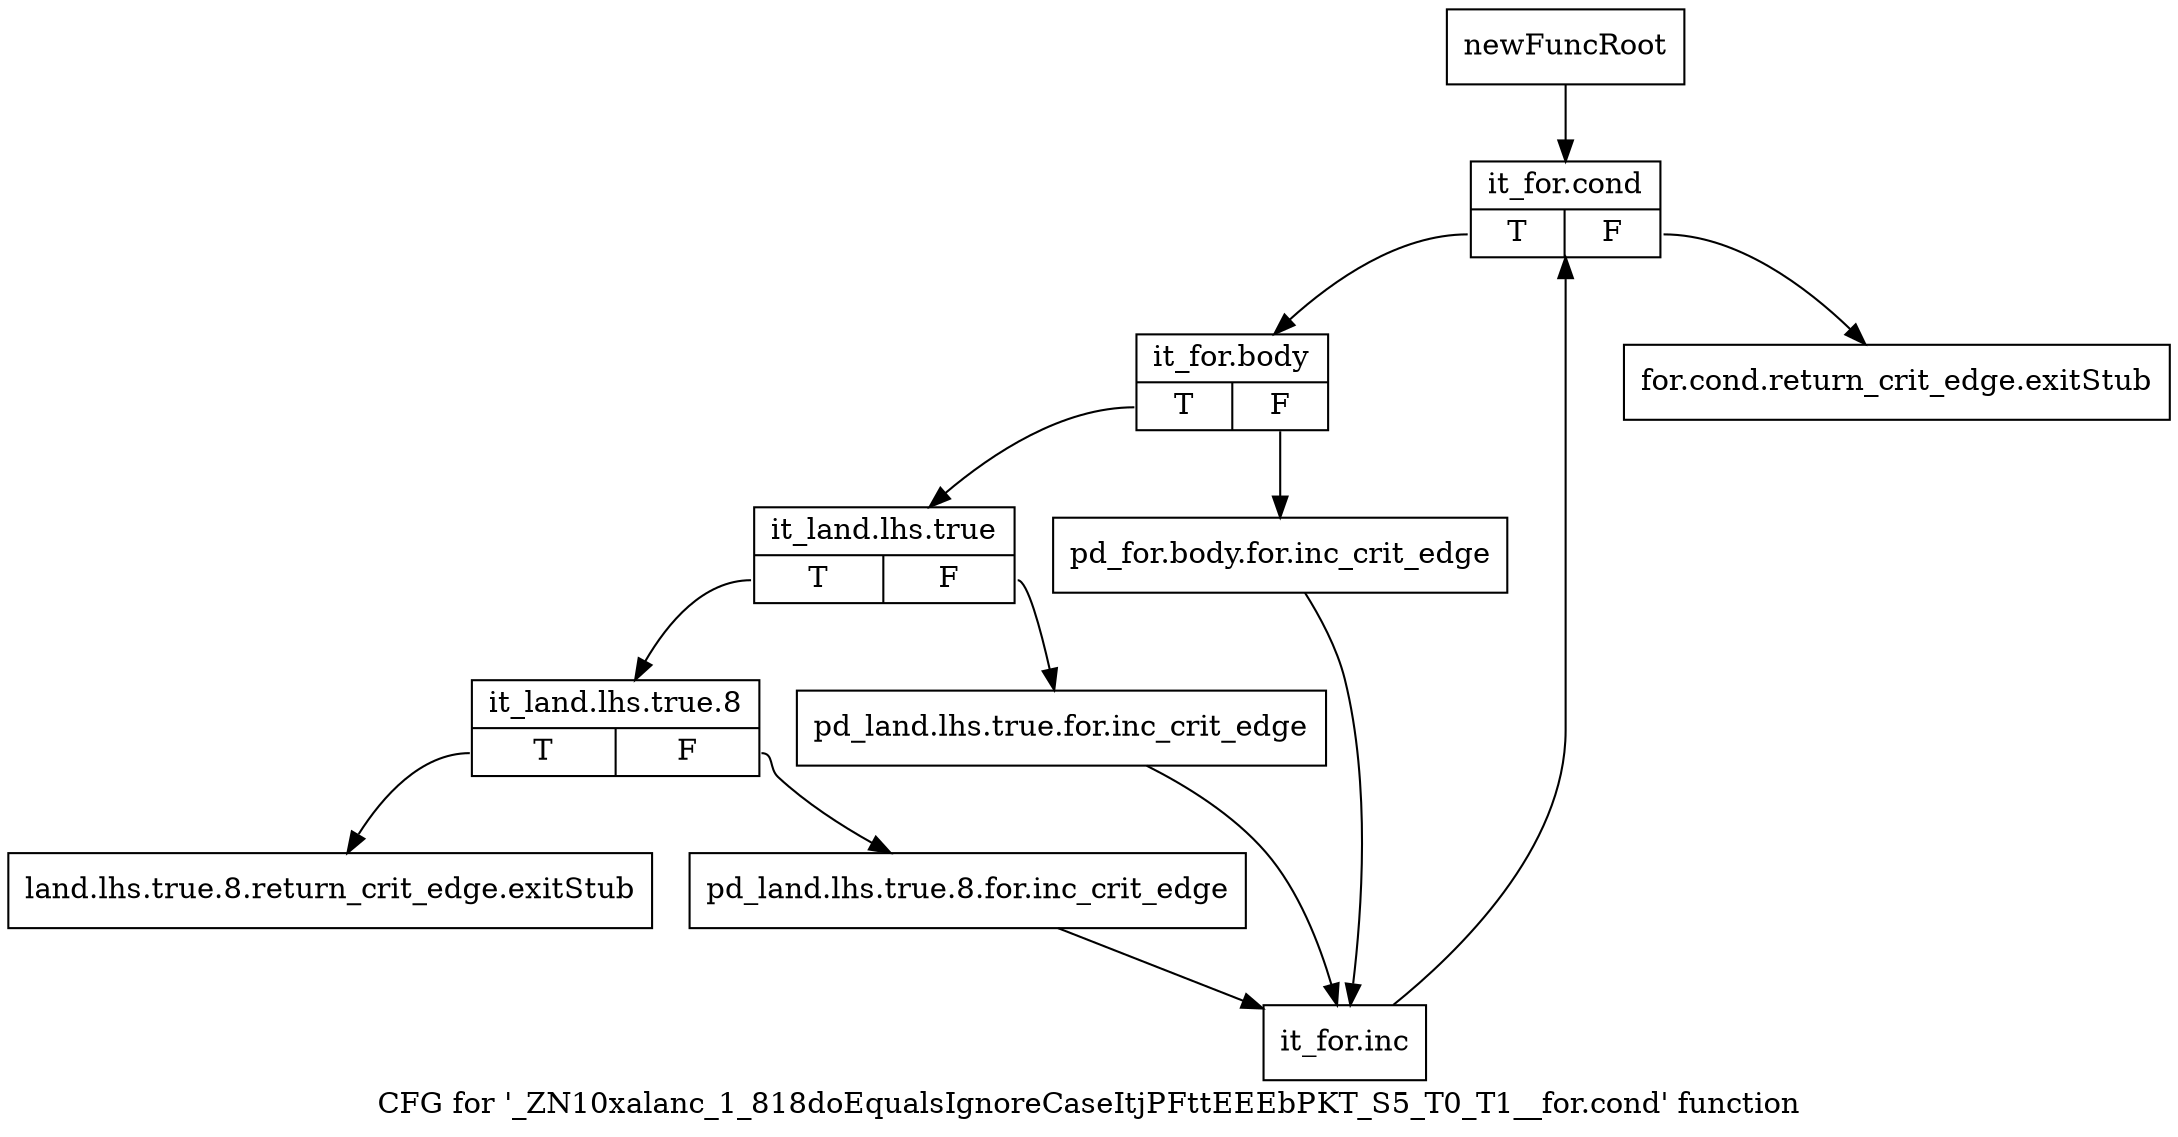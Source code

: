 digraph "CFG for '_ZN10xalanc_1_818doEqualsIgnoreCaseItjPFttEEEbPKT_S5_T0_T1__for.cond' function" {
	label="CFG for '_ZN10xalanc_1_818doEqualsIgnoreCaseItjPFttEEEbPKT_S5_T0_T1__for.cond' function";

	Node0x9d469e0 [shape=record,label="{newFuncRoot}"];
	Node0x9d469e0 -> Node0x9d46ad0;
	Node0x9d46a30 [shape=record,label="{for.cond.return_crit_edge.exitStub}"];
	Node0x9d46a80 [shape=record,label="{land.lhs.true.8.return_crit_edge.exitStub}"];
	Node0x9d46ad0 [shape=record,label="{it_for.cond|{<s0>T|<s1>F}}"];
	Node0x9d46ad0:s0 -> Node0x9d46b20;
	Node0x9d46ad0:s1 -> Node0x9d46a30;
	Node0x9d46b20 [shape=record,label="{it_for.body|{<s0>T|<s1>F}}"];
	Node0x9d46b20:s0 -> Node0x9d46bc0;
	Node0x9d46b20:s1 -> Node0x9d46b70;
	Node0x9d46b70 [shape=record,label="{pd_for.body.for.inc_crit_edge}"];
	Node0x9d46b70 -> Node0x9d46d00;
	Node0x9d46bc0 [shape=record,label="{it_land.lhs.true|{<s0>T|<s1>F}}"];
	Node0x9d46bc0:s0 -> Node0x9d46c60;
	Node0x9d46bc0:s1 -> Node0x9d46c10;
	Node0x9d46c10 [shape=record,label="{pd_land.lhs.true.for.inc_crit_edge}"];
	Node0x9d46c10 -> Node0x9d46d00;
	Node0x9d46c60 [shape=record,label="{it_land.lhs.true.8|{<s0>T|<s1>F}}"];
	Node0x9d46c60:s0 -> Node0x9d46a80;
	Node0x9d46c60:s1 -> Node0x9d46cb0;
	Node0x9d46cb0 [shape=record,label="{pd_land.lhs.true.8.for.inc_crit_edge}"];
	Node0x9d46cb0 -> Node0x9d46d00;
	Node0x9d46d00 [shape=record,label="{it_for.inc}"];
	Node0x9d46d00 -> Node0x9d46ad0;
}
